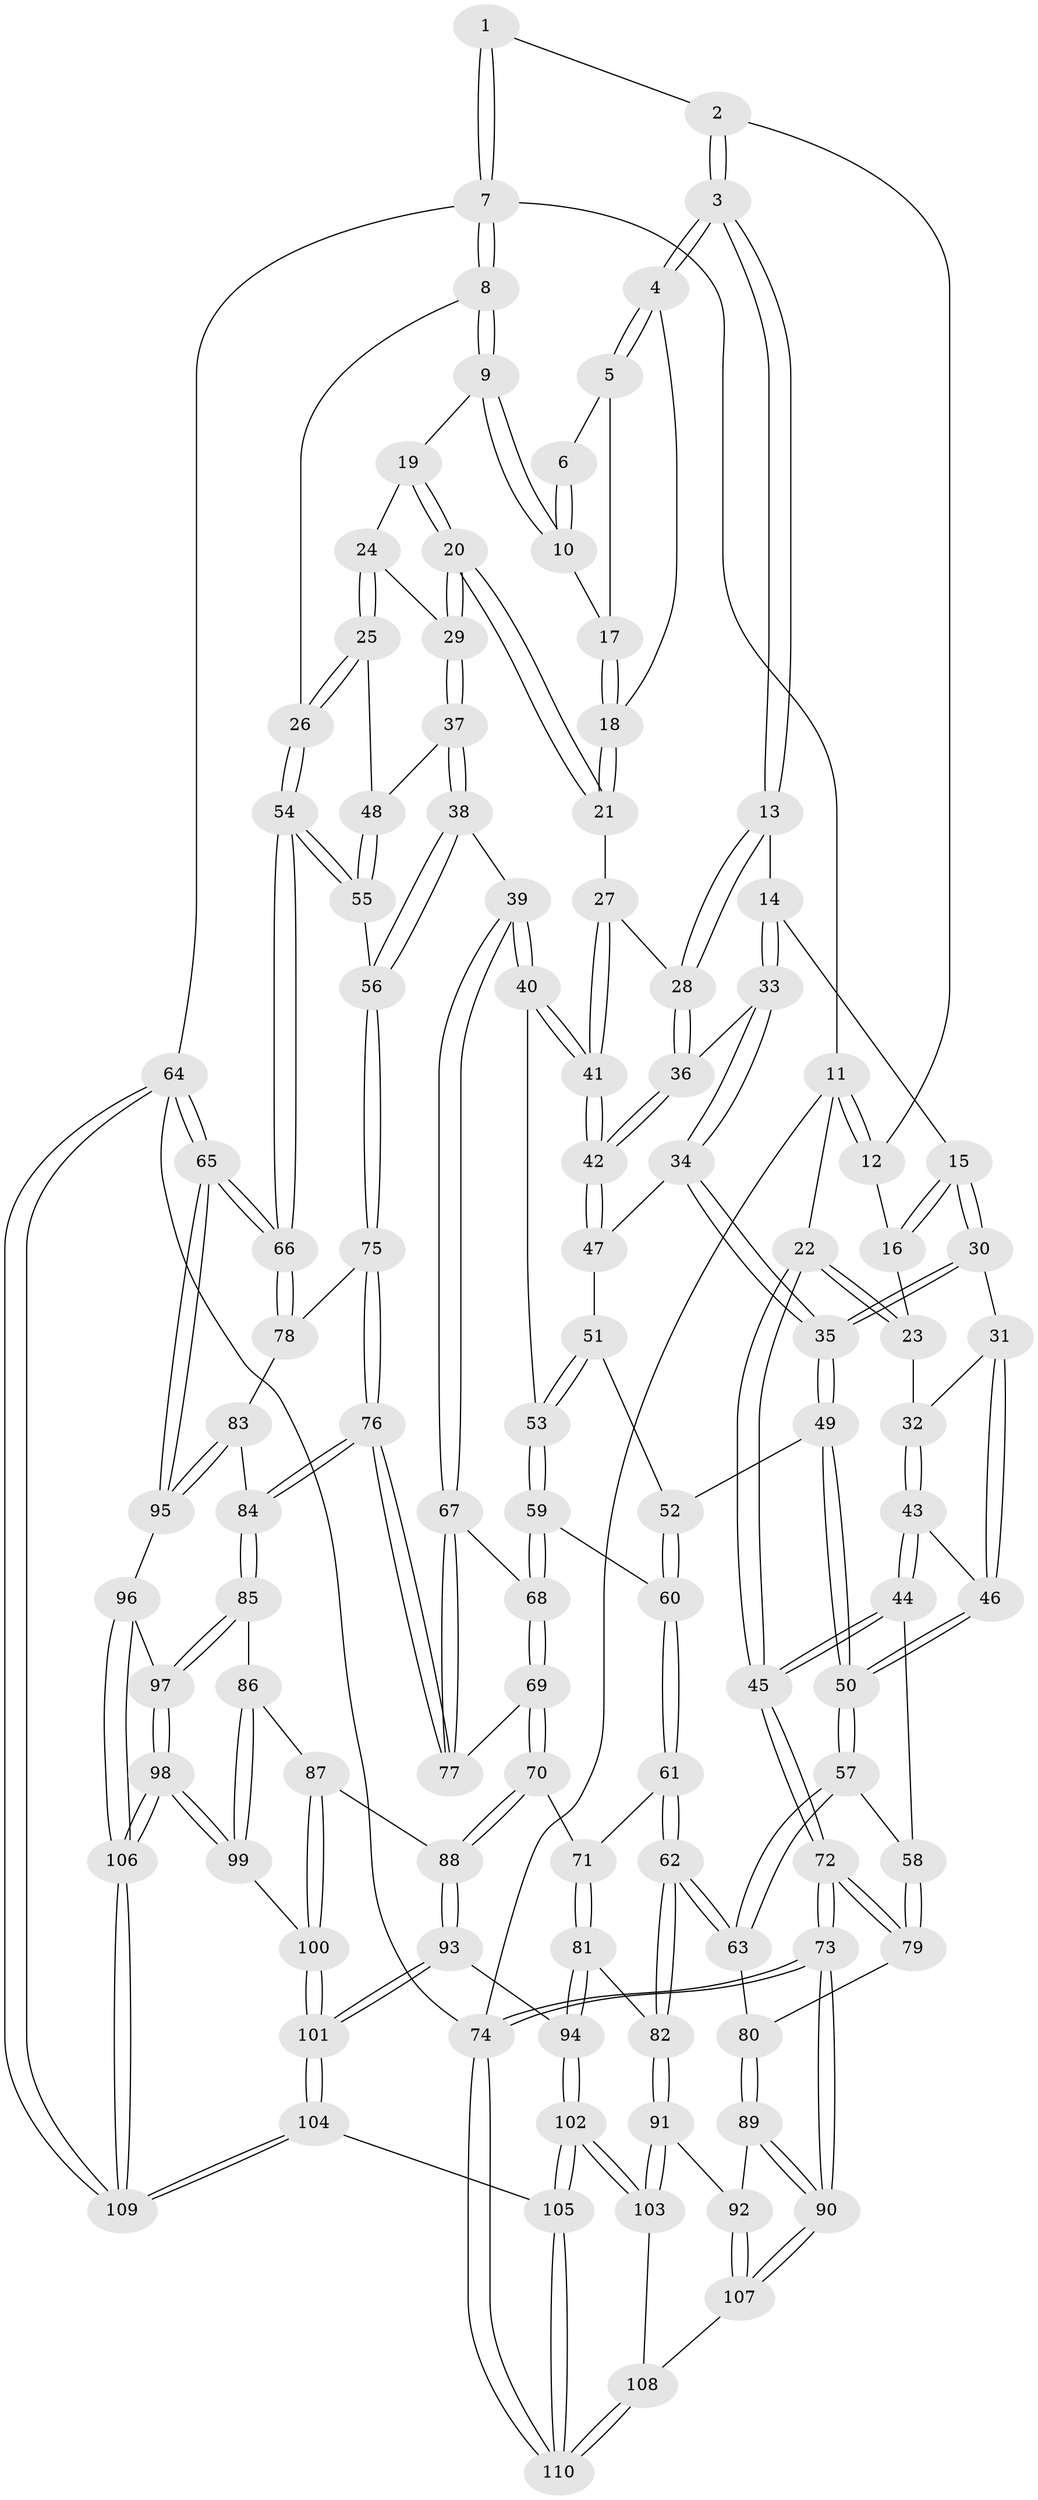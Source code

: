 // coarse degree distribution, {3: 0.12121212121212122, 4: 0.4696969696969697, 5: 0.30303030303030304, 2: 0.015151515151515152, 6: 0.09090909090909091}
// Generated by graph-tools (version 1.1) at 2025/42/03/06/25 10:42:30]
// undirected, 110 vertices, 272 edges
graph export_dot {
graph [start="1"]
  node [color=gray90,style=filled];
  1 [pos="+0.7480206412029063+0"];
  2 [pos="+0.39715620435582055+0"];
  3 [pos="+0.5406171400958293+0.12306749127840132"];
  4 [pos="+0.5625748671214243+0.12061229798632381"];
  5 [pos="+0.6285308119996579+0.076250613124416"];
  6 [pos="+0.746005444272992+0"];
  7 [pos="+1+0"];
  8 [pos="+1+0"];
  9 [pos="+0.8119172847720426+0.07711696060168506"];
  10 [pos="+0.7894396330647999+0.055988345298238984"];
  11 [pos="+0+0"];
  12 [pos="+0.3524332305397207+0"];
  13 [pos="+0.5286618144131102+0.14740111250811044"];
  14 [pos="+0.4332146325330496+0.18405964681563108"];
  15 [pos="+0.3940931853249292+0.18968586689073724"];
  16 [pos="+0.30235895439997074+0.10662717942739255"];
  17 [pos="+0.7325098647914777+0.09653587847579248"];
  18 [pos="+0.6950259426286922+0.17932532678026725"];
  19 [pos="+0.8404421855919659+0.14345073596349198"];
  20 [pos="+0.7682667296605277+0.23841969922437806"];
  21 [pos="+0.7271834169267664+0.2274469547712589"];
  22 [pos="+0+0"];
  23 [pos="+0.21570101426253002+0.17072288808224853"];
  24 [pos="+0.9434085559533343+0.16781715285473772"];
  25 [pos="+1+0.19480646512201616"];
  26 [pos="+1+0.14930841448072502"];
  27 [pos="+0.7075213993638413+0.2409932206799558"];
  28 [pos="+0.5500018229975228+0.22702504720565178"];
  29 [pos="+0.8012995446268117+0.30128269468700614"];
  30 [pos="+0.3386813642917271+0.3015381432627514"];
  31 [pos="+0.23654703426648427+0.24673256923445086"];
  32 [pos="+0.22526922412147615+0.23669120794604628"];
  33 [pos="+0.45237231704406144+0.28593451633268263"];
  34 [pos="+0.43176489498552706+0.3244618762624489"];
  35 [pos="+0.34722213790902356+0.3293608210293244"];
  36 [pos="+0.5517404755089188+0.25463477763582754"];
  37 [pos="+0.820694897340794+0.348048850250772"];
  38 [pos="+0.7265407561166346+0.45215237575998307"];
  39 [pos="+0.6857149488149803+0.4645697832014999"];
  40 [pos="+0.6227218927948278+0.421365789344061"];
  41 [pos="+0.5966004119513388+0.3678856850421499"];
  42 [pos="+0.5782278427547498+0.3514540300643365"];
  43 [pos="+0.0857360587899208+0.34861249059626975"];
  44 [pos="+0+0.3635843557083002"];
  45 [pos="+0+0.33483642800403995"];
  46 [pos="+0.21830608508586002+0.39470131278293913"];
  47 [pos="+0.4964152639942262+0.357052866445187"];
  48 [pos="+0.8963750316349977+0.35163484766233566"];
  49 [pos="+0.3270245843067769+0.4038409214260034"];
  50 [pos="+0.28785970160922375+0.4416818387600353"];
  51 [pos="+0.45593001503890185+0.40582203786151116"];
  52 [pos="+0.39747643618978035+0.42640828301597866"];
  53 [pos="+0.5087780798958138+0.48458840817967647"];
  54 [pos="+1+0.5521227732268852"];
  55 [pos="+0.941573835335417+0.4670378913933242"];
  56 [pos="+0.864974529397491+0.5447331808435557"];
  57 [pos="+0.26678321996430204+0.5584416795302799"];
  58 [pos="+0.17009777211926072+0.5419826946042211"];
  59 [pos="+0.49886627306973386+0.49406437044152224"];
  60 [pos="+0.46852322551611425+0.5092530740708332"];
  61 [pos="+0.4112069889767933+0.6023023437218552"];
  62 [pos="+0.28894979968768675+0.5986853387920212"];
  63 [pos="+0.28725464020973046+0.5965092832788538"];
  64 [pos="+1+1"];
  65 [pos="+1+1"];
  66 [pos="+1+0.7300816503242327"];
  67 [pos="+0.6808674760143181+0.49192949942114045"];
  68 [pos="+0.5646456536207287+0.5942946130149059"];
  69 [pos="+0.535080482691762+0.6490959585084034"];
  70 [pos="+0.513292766491648+0.667362397314464"];
  71 [pos="+0.41615572270517764+0.6062151047433143"];
  72 [pos="+0+0.5696813486137746"];
  73 [pos="+0+0.9615280117265755"];
  74 [pos="+0+1"];
  75 [pos="+0.8693246408595383+0.5636080487360015"];
  76 [pos="+0.7439613294238646+0.696656010643509"];
  77 [pos="+0.7133322528454373+0.6467864113375417"];
  78 [pos="+0.9550789053791757+0.6383165511672334"];
  79 [pos="+0.046394220068984256+0.6311909631480865"];
  80 [pos="+0.08615123877804248+0.6800319437139504"];
  81 [pos="+0.39807746377714565+0.81061213567085"];
  82 [pos="+0.2640492639196019+0.7671610787016312"];
  83 [pos="+0.7935263098040296+0.7234964136824399"];
  84 [pos="+0.7449406127175427+0.7034376687688974"];
  85 [pos="+0.7009790467423873+0.7547845603198737"];
  86 [pos="+0.672903030685183+0.762845351373536"];
  87 [pos="+0.5687902226325757+0.7828899666112334"];
  88 [pos="+0.5310957704469672+0.765924830858757"];
  89 [pos="+0.0934032947018051+0.7048626254824114"];
  90 [pos="+0+0.9445178132258392"];
  91 [pos="+0.2128687540680547+0.8135355987105941"];
  92 [pos="+0.175577049401121+0.8117974248076582"];
  93 [pos="+0.4677584902714689+0.8063225605600133"];
  94 [pos="+0.410264765229565+0.816351541622516"];
  95 [pos="+0.9232321617176744+0.8496480472750016"];
  96 [pos="+0.840762969222768+0.8669541044645076"];
  97 [pos="+0.7368689199041716+0.8681393450657962"];
  98 [pos="+0.7060322651528151+0.9368241569992775"];
  99 [pos="+0.6569329252547598+0.9113917763621376"];
  100 [pos="+0.5947666655344039+0.8910910681582134"];
  101 [pos="+0.5152804651025138+1"];
  102 [pos="+0.36738286282956917+1"];
  103 [pos="+0.23631088531918304+0.8970627251668056"];
  104 [pos="+0.46253781191531024+1"];
  105 [pos="+0.4305769344068343+1"];
  106 [pos="+0.724366911322021+1"];
  107 [pos="+0.015307263414541682+0.8884806836163938"];
  108 [pos="+0.15531642605648135+0.9964061281180804"];
  109 [pos="+0.7567261911370703+1"];
  110 [pos="+0.15320886327438468+1"];
  1 -- 2;
  1 -- 7;
  1 -- 7;
  2 -- 3;
  2 -- 3;
  2 -- 12;
  3 -- 4;
  3 -- 4;
  3 -- 13;
  3 -- 13;
  4 -- 5;
  4 -- 5;
  4 -- 18;
  5 -- 6;
  5 -- 17;
  6 -- 10;
  6 -- 10;
  7 -- 8;
  7 -- 8;
  7 -- 11;
  7 -- 64;
  8 -- 9;
  8 -- 9;
  8 -- 26;
  9 -- 10;
  9 -- 10;
  9 -- 19;
  10 -- 17;
  11 -- 12;
  11 -- 12;
  11 -- 22;
  11 -- 74;
  12 -- 16;
  13 -- 14;
  13 -- 28;
  13 -- 28;
  14 -- 15;
  14 -- 33;
  14 -- 33;
  15 -- 16;
  15 -- 16;
  15 -- 30;
  15 -- 30;
  16 -- 23;
  17 -- 18;
  17 -- 18;
  18 -- 21;
  18 -- 21;
  19 -- 20;
  19 -- 20;
  19 -- 24;
  20 -- 21;
  20 -- 21;
  20 -- 29;
  20 -- 29;
  21 -- 27;
  22 -- 23;
  22 -- 23;
  22 -- 45;
  22 -- 45;
  23 -- 32;
  24 -- 25;
  24 -- 25;
  24 -- 29;
  25 -- 26;
  25 -- 26;
  25 -- 48;
  26 -- 54;
  26 -- 54;
  27 -- 28;
  27 -- 41;
  27 -- 41;
  28 -- 36;
  28 -- 36;
  29 -- 37;
  29 -- 37;
  30 -- 31;
  30 -- 35;
  30 -- 35;
  31 -- 32;
  31 -- 46;
  31 -- 46;
  32 -- 43;
  32 -- 43;
  33 -- 34;
  33 -- 34;
  33 -- 36;
  34 -- 35;
  34 -- 35;
  34 -- 47;
  35 -- 49;
  35 -- 49;
  36 -- 42;
  36 -- 42;
  37 -- 38;
  37 -- 38;
  37 -- 48;
  38 -- 39;
  38 -- 56;
  38 -- 56;
  39 -- 40;
  39 -- 40;
  39 -- 67;
  39 -- 67;
  40 -- 41;
  40 -- 41;
  40 -- 53;
  41 -- 42;
  41 -- 42;
  42 -- 47;
  42 -- 47;
  43 -- 44;
  43 -- 44;
  43 -- 46;
  44 -- 45;
  44 -- 45;
  44 -- 58;
  45 -- 72;
  45 -- 72;
  46 -- 50;
  46 -- 50;
  47 -- 51;
  48 -- 55;
  48 -- 55;
  49 -- 50;
  49 -- 50;
  49 -- 52;
  50 -- 57;
  50 -- 57;
  51 -- 52;
  51 -- 53;
  51 -- 53;
  52 -- 60;
  52 -- 60;
  53 -- 59;
  53 -- 59;
  54 -- 55;
  54 -- 55;
  54 -- 66;
  54 -- 66;
  55 -- 56;
  56 -- 75;
  56 -- 75;
  57 -- 58;
  57 -- 63;
  57 -- 63;
  58 -- 79;
  58 -- 79;
  59 -- 60;
  59 -- 68;
  59 -- 68;
  60 -- 61;
  60 -- 61;
  61 -- 62;
  61 -- 62;
  61 -- 71;
  62 -- 63;
  62 -- 63;
  62 -- 82;
  62 -- 82;
  63 -- 80;
  64 -- 65;
  64 -- 65;
  64 -- 109;
  64 -- 109;
  64 -- 74;
  65 -- 66;
  65 -- 66;
  65 -- 95;
  65 -- 95;
  66 -- 78;
  66 -- 78;
  67 -- 68;
  67 -- 77;
  67 -- 77;
  68 -- 69;
  68 -- 69;
  69 -- 70;
  69 -- 70;
  69 -- 77;
  70 -- 71;
  70 -- 88;
  70 -- 88;
  71 -- 81;
  71 -- 81;
  72 -- 73;
  72 -- 73;
  72 -- 79;
  72 -- 79;
  73 -- 74;
  73 -- 74;
  73 -- 90;
  73 -- 90;
  74 -- 110;
  74 -- 110;
  75 -- 76;
  75 -- 76;
  75 -- 78;
  76 -- 77;
  76 -- 77;
  76 -- 84;
  76 -- 84;
  78 -- 83;
  79 -- 80;
  80 -- 89;
  80 -- 89;
  81 -- 82;
  81 -- 94;
  81 -- 94;
  82 -- 91;
  82 -- 91;
  83 -- 84;
  83 -- 95;
  83 -- 95;
  84 -- 85;
  84 -- 85;
  85 -- 86;
  85 -- 97;
  85 -- 97;
  86 -- 87;
  86 -- 99;
  86 -- 99;
  87 -- 88;
  87 -- 100;
  87 -- 100;
  88 -- 93;
  88 -- 93;
  89 -- 90;
  89 -- 90;
  89 -- 92;
  90 -- 107;
  90 -- 107;
  91 -- 92;
  91 -- 103;
  91 -- 103;
  92 -- 107;
  92 -- 107;
  93 -- 94;
  93 -- 101;
  93 -- 101;
  94 -- 102;
  94 -- 102;
  95 -- 96;
  96 -- 97;
  96 -- 106;
  96 -- 106;
  97 -- 98;
  97 -- 98;
  98 -- 99;
  98 -- 99;
  98 -- 106;
  98 -- 106;
  99 -- 100;
  100 -- 101;
  100 -- 101;
  101 -- 104;
  101 -- 104;
  102 -- 103;
  102 -- 103;
  102 -- 105;
  102 -- 105;
  103 -- 108;
  104 -- 105;
  104 -- 109;
  104 -- 109;
  105 -- 110;
  105 -- 110;
  106 -- 109;
  106 -- 109;
  107 -- 108;
  108 -- 110;
  108 -- 110;
}
